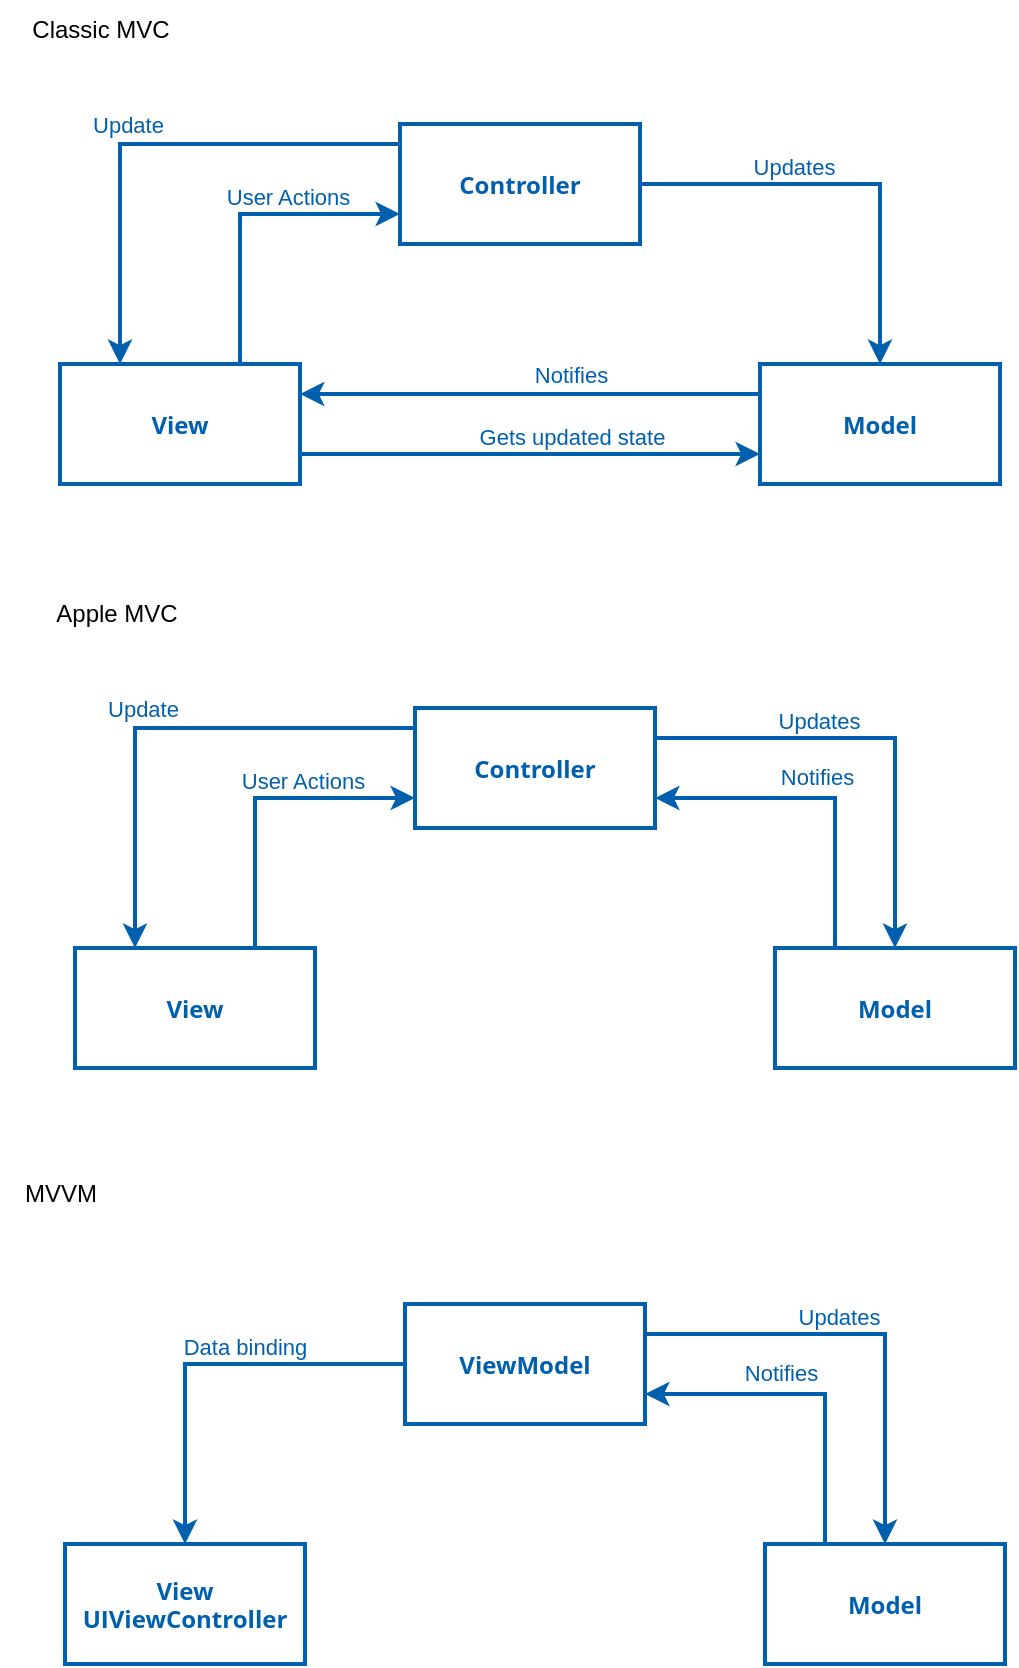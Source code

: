 <mxfile version="22.0.3" type="device">
  <diagram name="Page-1" id="Rsnn_ZEz_QR4m3hk7b2z">
    <mxGraphModel dx="1085" dy="993" grid="1" gridSize="10" guides="1" tooltips="1" connect="1" arrows="1" fold="1" page="1" pageScale="1" pageWidth="827" pageHeight="1169" math="0" shadow="0">
      <root>
        <mxCell id="0" />
        <mxCell id="1" parent="0" />
        <mxCell id="ZOrwr1EnmbZ73qofRrRA-3" value="" style="edgeStyle=orthogonalEdgeStyle;rounded=0;orthogonalLoop=1;jettySize=auto;entryX=0.25;entryY=0;entryDx=0;entryDy=0;fontColor=#0060ad;strokeColor=#0060ad;strokeWidth=2;fontStyle=1;align=center;labelPosition=center;verticalLabelPosition=middle;verticalAlign=middle;" parent="1" source="ZOrwr1EnmbZ73qofRrRA-1" target="ZOrwr1EnmbZ73qofRrRA-2" edge="1">
          <mxGeometry relative="1" as="geometry">
            <Array as="points">
              <mxPoint x="280" y="90" />
            </Array>
          </mxGeometry>
        </mxCell>
        <mxCell id="ZOrwr1EnmbZ73qofRrRA-10" value="Update" style="edgeLabel;align=center;verticalAlign=bottom;resizable=0;points=[];fontColor=#0060AD;horizontal=1;labelPosition=center;verticalLabelPosition=middle;" parent="ZOrwr1EnmbZ73qofRrRA-3" vertex="1" connectable="0">
          <mxGeometry x="0.088" y="-1" relative="1" as="geometry">
            <mxPoint as="offset" />
          </mxGeometry>
        </mxCell>
        <mxCell id="ZOrwr1EnmbZ73qofRrRA-12" value="" style="edgeStyle=orthogonalEdgeStyle;rounded=0;orthogonalLoop=1;jettySize=auto;entryX=0.5;entryY=0;entryDx=0;entryDy=0;fontColor=#0060AD;fontStyle=1;strokeWidth=2;strokeColor=#0060AD;" parent="1" source="ZOrwr1EnmbZ73qofRrRA-1" target="ZOrwr1EnmbZ73qofRrRA-9" edge="1">
          <mxGeometry relative="1" as="geometry" />
        </mxCell>
        <mxCell id="ZOrwr1EnmbZ73qofRrRA-20" value="Updates" style="edgeLabel;align=center;verticalAlign=bottom;resizable=0;points=[];fontColor=#0060AD;horizontal=1;labelPosition=center;verticalLabelPosition=middle;" parent="ZOrwr1EnmbZ73qofRrRA-12" vertex="1" connectable="0">
          <mxGeometry x="-0.269" relative="1" as="geometry">
            <mxPoint as="offset" />
          </mxGeometry>
        </mxCell>
        <mxCell id="ZOrwr1EnmbZ73qofRrRA-1" value="Controller" style="rounded=0;fillColor=none;fontFamily=Open Sans;fontColor=#0060ad;strokeColor=#0060ad;strokeWidth=2;fontStyle=1" parent="1" vertex="1">
          <mxGeometry x="420" y="80" width="120" height="60" as="geometry" />
        </mxCell>
        <mxCell id="ZOrwr1EnmbZ73qofRrRA-11" value="" style="edgeStyle=orthogonalEdgeStyle;rounded=0;orthogonalLoop=1;jettySize=auto;exitX=0.75;exitY=0;exitDx=0;exitDy=0;entryX=0;entryY=0.75;entryDx=0;entryDy=0;fontColor=#0060AD;fontStyle=1;strokeWidth=2;strokeColor=#0060AD;" parent="1" source="ZOrwr1EnmbZ73qofRrRA-2" target="ZOrwr1EnmbZ73qofRrRA-1" edge="1">
          <mxGeometry relative="1" as="geometry" />
        </mxCell>
        <mxCell id="ZOrwr1EnmbZ73qofRrRA-17" value="User Actions" style="edgeLabel;align=center;verticalAlign=bottom;resizable=0;points=[];fontColor=#0060AD;horizontal=1;labelPosition=center;verticalLabelPosition=middle;spacingBottom=4;" parent="ZOrwr1EnmbZ73qofRrRA-11" vertex="1" connectable="0">
          <mxGeometry x="0.277" y="-3" relative="1" as="geometry">
            <mxPoint y="1" as="offset" />
          </mxGeometry>
        </mxCell>
        <mxCell id="ZOrwr1EnmbZ73qofRrRA-14" value="" style="edgeStyle=orthogonalEdgeStyle;rounded=0;orthogonalLoop=1;jettySize=auto;exitX=1;exitY=0.75;exitDx=0;exitDy=0;entryX=0;entryY=0.75;entryDx=0;entryDy=0;fontColor=#0060AD;fontStyle=1;strokeWidth=2;strokeColor=#0060AD;" parent="1" source="ZOrwr1EnmbZ73qofRrRA-2" target="ZOrwr1EnmbZ73qofRrRA-9" edge="1">
          <mxGeometry relative="1" as="geometry" />
        </mxCell>
        <mxCell id="ZOrwr1EnmbZ73qofRrRA-19" value="Gets updated state" style="edgeLabel;align=center;verticalAlign=bottom;resizable=0;points=[];fontColor=#0060AD;horizontal=1;labelPosition=center;verticalLabelPosition=middle;" parent="ZOrwr1EnmbZ73qofRrRA-14" vertex="1" connectable="0">
          <mxGeometry x="0.183" relative="1" as="geometry">
            <mxPoint as="offset" />
          </mxGeometry>
        </mxCell>
        <mxCell id="ZOrwr1EnmbZ73qofRrRA-2" value="View" style="rounded=0;fontFamily=Open Sans;fillColor=none;fontColor=#0060ad;strokeColor=#0060ad;strokeWidth=2;fontStyle=1;" parent="1" vertex="1">
          <mxGeometry x="250" y="200" width="120" height="60" as="geometry" />
        </mxCell>
        <mxCell id="ZOrwr1EnmbZ73qofRrRA-13" value="" style="edgeStyle=orthogonalEdgeStyle;rounded=0;orthogonalLoop=1;jettySize=auto;exitX=0;exitY=0.25;exitDx=0;exitDy=0;entryX=1;entryY=0.25;entryDx=0;entryDy=0;fontColor=#0060AD;fontStyle=1;strokeColor=#0060AD;strokeWidth=2;" parent="1" source="ZOrwr1EnmbZ73qofRrRA-9" target="ZOrwr1EnmbZ73qofRrRA-2" edge="1">
          <mxGeometry relative="1" as="geometry" />
        </mxCell>
        <mxCell id="ZOrwr1EnmbZ73qofRrRA-18" value="Notifies" style="edgeLabel;align=center;verticalAlign=bottom;resizable=0;points=[];fontColor=#0060AD;horizontal=1;labelPosition=center;verticalLabelPosition=middle;" parent="ZOrwr1EnmbZ73qofRrRA-13" vertex="1" connectable="0">
          <mxGeometry x="-0.178" y="-1" relative="1" as="geometry">
            <mxPoint as="offset" />
          </mxGeometry>
        </mxCell>
        <mxCell id="ZOrwr1EnmbZ73qofRrRA-9" value="Model" style="rounded=0;fontFamily=Open Sans;fillColor=none;fontColor=#0060ad;strokeColor=#0060ad;strokeWidth=2;fontStyle=1;" parent="1" vertex="1">
          <mxGeometry x="600" y="200" width="120" height="60" as="geometry" />
        </mxCell>
        <mxCell id="ZOrwr1EnmbZ73qofRrRA-16" value="Classic MVC" style="text;html=1;align=center;verticalAlign=middle;resizable=0;points=[];autosize=1;strokeColor=none;fillColor=none;" parent="1" vertex="1">
          <mxGeometry x="225" y="18" width="90" height="30" as="geometry" />
        </mxCell>
        <mxCell id="ZOrwr1EnmbZ73qofRrRA-21" value="" style="edgeStyle=orthogonalEdgeStyle;rounded=0;orthogonalLoop=1;jettySize=auto;entryX=0.25;entryY=0;entryDx=0;entryDy=0;fontColor=#0060ad;strokeColor=#0060ad;strokeWidth=2;fontStyle=1;align=center;labelPosition=center;verticalLabelPosition=middle;verticalAlign=middle;" parent="1" source="ZOrwr1EnmbZ73qofRrRA-25" target="ZOrwr1EnmbZ73qofRrRA-30" edge="1">
          <mxGeometry relative="1" as="geometry">
            <Array as="points">
              <mxPoint x="287.5" y="382" />
            </Array>
          </mxGeometry>
        </mxCell>
        <mxCell id="ZOrwr1EnmbZ73qofRrRA-22" value="Update" style="edgeLabel;align=center;verticalAlign=bottom;resizable=0;points=[];fontColor=#0060AD;horizontal=1;labelPosition=center;verticalLabelPosition=middle;" parent="ZOrwr1EnmbZ73qofRrRA-21" vertex="1" connectable="0">
          <mxGeometry x="0.088" y="-1" relative="1" as="geometry">
            <mxPoint as="offset" />
          </mxGeometry>
        </mxCell>
        <mxCell id="ZOrwr1EnmbZ73qofRrRA-23" value="" style="edgeStyle=orthogonalEdgeStyle;rounded=0;orthogonalLoop=1;jettySize=auto;entryX=0.5;entryY=0;entryDx=0;entryDy=0;fontColor=#0060AD;fontStyle=1;strokeWidth=2;strokeColor=#0060AD;exitX=1;exitY=0.25;exitDx=0;exitDy=0;" parent="1" source="ZOrwr1EnmbZ73qofRrRA-25" target="ZOrwr1EnmbZ73qofRrRA-33" edge="1">
          <mxGeometry relative="1" as="geometry" />
        </mxCell>
        <mxCell id="ZOrwr1EnmbZ73qofRrRA-24" value="Updates" style="edgeLabel;align=center;verticalAlign=bottom;resizable=0;points=[];fontColor=#0060AD;horizontal=1;labelPosition=center;verticalLabelPosition=middle;" parent="ZOrwr1EnmbZ73qofRrRA-23" vertex="1" connectable="0">
          <mxGeometry x="-0.269" relative="1" as="geometry">
            <mxPoint as="offset" />
          </mxGeometry>
        </mxCell>
        <mxCell id="ZOrwr1EnmbZ73qofRrRA-25" value="Controller" style="rounded=0;fillColor=none;fontFamily=Open Sans;fontColor=#0060ad;strokeColor=#0060ad;strokeWidth=2;fontStyle=1" parent="1" vertex="1">
          <mxGeometry x="427.5" y="372" width="120" height="60" as="geometry" />
        </mxCell>
        <mxCell id="ZOrwr1EnmbZ73qofRrRA-26" value="" style="edgeStyle=orthogonalEdgeStyle;rounded=0;orthogonalLoop=1;jettySize=auto;exitX=0.75;exitY=0;exitDx=0;exitDy=0;entryX=0;entryY=0.75;entryDx=0;entryDy=0;fontColor=#0060AD;fontStyle=1;strokeWidth=2;strokeColor=#0060AD;" parent="1" source="ZOrwr1EnmbZ73qofRrRA-30" target="ZOrwr1EnmbZ73qofRrRA-25" edge="1">
          <mxGeometry relative="1" as="geometry" />
        </mxCell>
        <mxCell id="ZOrwr1EnmbZ73qofRrRA-27" value="User Actions" style="edgeLabel;align=center;verticalAlign=bottom;resizable=0;points=[];fontColor=#0060AD;horizontal=1;labelPosition=center;verticalLabelPosition=middle;spacingBottom=4;" parent="ZOrwr1EnmbZ73qofRrRA-26" vertex="1" connectable="0">
          <mxGeometry x="0.277" y="-3" relative="1" as="geometry">
            <mxPoint y="1" as="offset" />
          </mxGeometry>
        </mxCell>
        <mxCell id="ZOrwr1EnmbZ73qofRrRA-30" value="View" style="rounded=0;fontFamily=Open Sans;fillColor=none;fontColor=#0060ad;strokeColor=#0060ad;strokeWidth=2;fontStyle=1;" parent="1" vertex="1">
          <mxGeometry x="257.5" y="492" width="120" height="60" as="geometry" />
        </mxCell>
        <mxCell id="ZOrwr1EnmbZ73qofRrRA-31" value="" style="edgeStyle=orthogonalEdgeStyle;rounded=0;orthogonalLoop=1;jettySize=auto;exitX=0.25;exitY=0;exitDx=0;exitDy=0;entryX=1;entryY=0.75;entryDx=0;entryDy=0;fontColor=#0060AD;fontStyle=1;strokeColor=#0060AD;strokeWidth=2;" parent="1" source="ZOrwr1EnmbZ73qofRrRA-33" target="ZOrwr1EnmbZ73qofRrRA-25" edge="1">
          <mxGeometry relative="1" as="geometry" />
        </mxCell>
        <mxCell id="ZOrwr1EnmbZ73qofRrRA-32" value="Notifies" style="edgeLabel;align=center;verticalAlign=bottom;resizable=0;points=[];fontColor=#0060AD;horizontal=1;labelPosition=center;verticalLabelPosition=middle;spacingBottom=9;spacingLeft=-20;" parent="ZOrwr1EnmbZ73qofRrRA-31" vertex="1" connectable="0">
          <mxGeometry x="-0.178" y="-1" relative="1" as="geometry">
            <mxPoint as="offset" />
          </mxGeometry>
        </mxCell>
        <mxCell id="ZOrwr1EnmbZ73qofRrRA-33" value="Model" style="rounded=0;fontFamily=Open Sans;fillColor=none;fontColor=#0060ad;strokeColor=#0060ad;strokeWidth=2;fontStyle=1;" parent="1" vertex="1">
          <mxGeometry x="607.5" y="492" width="120" height="60" as="geometry" />
        </mxCell>
        <mxCell id="ZOrwr1EnmbZ73qofRrRA-34" value="Apple MVC" style="text;html=1;align=center;verticalAlign=middle;resizable=0;points=[];autosize=1;strokeColor=none;fillColor=none;" parent="1" vertex="1">
          <mxGeometry x="237.5" y="310" width="80" height="30" as="geometry" />
        </mxCell>
        <mxCell id="s8HSCA681le5WauZLWH6-1" value="" style="edgeStyle=orthogonalEdgeStyle;rounded=0;orthogonalLoop=1;jettySize=auto;entryX=0.5;entryY=0;entryDx=0;entryDy=0;fontColor=#0060ad;strokeColor=#0060ad;strokeWidth=2;fontStyle=1;align=center;labelPosition=center;verticalLabelPosition=middle;verticalAlign=middle;" edge="1" parent="1" source="s8HSCA681le5WauZLWH6-5" target="s8HSCA681le5WauZLWH6-8">
          <mxGeometry relative="1" as="geometry">
            <Array as="points">
              <mxPoint x="313" y="700" />
            </Array>
          </mxGeometry>
        </mxCell>
        <mxCell id="s8HSCA681le5WauZLWH6-2" value="Data binding" style="edgeLabel;align=center;verticalAlign=bottom;resizable=0;points=[];fontColor=#0060AD;horizontal=1;labelPosition=center;verticalLabelPosition=middle;" vertex="1" connectable="0" parent="s8HSCA681le5WauZLWH6-1">
          <mxGeometry x="0.088" y="-1" relative="1" as="geometry">
            <mxPoint x="29" y="1" as="offset" />
          </mxGeometry>
        </mxCell>
        <mxCell id="s8HSCA681le5WauZLWH6-3" value="" style="edgeStyle=orthogonalEdgeStyle;rounded=0;orthogonalLoop=1;jettySize=auto;entryX=0.5;entryY=0;entryDx=0;entryDy=0;fontColor=#0060AD;fontStyle=1;strokeWidth=2;strokeColor=#0060AD;exitX=1;exitY=0.25;exitDx=0;exitDy=0;" edge="1" parent="1" source="s8HSCA681le5WauZLWH6-5" target="s8HSCA681le5WauZLWH6-11">
          <mxGeometry relative="1" as="geometry" />
        </mxCell>
        <mxCell id="s8HSCA681le5WauZLWH6-4" value="Updates" style="edgeLabel;align=center;verticalAlign=bottom;resizable=0;points=[];fontColor=#0060AD;horizontal=1;labelPosition=center;verticalLabelPosition=middle;" vertex="1" connectable="0" parent="s8HSCA681le5WauZLWH6-3">
          <mxGeometry x="-0.269" relative="1" as="geometry">
            <mxPoint x="15" as="offset" />
          </mxGeometry>
        </mxCell>
        <mxCell id="s8HSCA681le5WauZLWH6-5" value="ViewModel" style="rounded=0;fillColor=none;fontFamily=Open Sans;fontColor=#0060ad;strokeColor=#0060ad;strokeWidth=2;fontStyle=1" vertex="1" parent="1">
          <mxGeometry x="422.5" y="670" width="120" height="60" as="geometry" />
        </mxCell>
        <mxCell id="s8HSCA681le5WauZLWH6-8" value="View&#xa;UIViewController" style="rounded=0;fontFamily=Open Sans;fillColor=none;fontColor=#0060ad;strokeColor=#0060ad;strokeWidth=2;fontStyle=1;" vertex="1" parent="1">
          <mxGeometry x="252.5" y="790" width="120" height="60" as="geometry" />
        </mxCell>
        <mxCell id="s8HSCA681le5WauZLWH6-9" value="" style="edgeStyle=orthogonalEdgeStyle;rounded=0;orthogonalLoop=1;jettySize=auto;exitX=0.25;exitY=0;exitDx=0;exitDy=0;entryX=1;entryY=0.75;entryDx=0;entryDy=0;fontColor=#0060AD;fontStyle=1;strokeColor=#0060AD;strokeWidth=2;" edge="1" parent="1" source="s8HSCA681le5WauZLWH6-11" target="s8HSCA681le5WauZLWH6-5">
          <mxGeometry relative="1" as="geometry" />
        </mxCell>
        <mxCell id="s8HSCA681le5WauZLWH6-10" value="Notifies" style="edgeLabel;align=center;verticalAlign=bottom;resizable=0;points=[];fontColor=#0060AD;horizontal=1;labelPosition=center;verticalLabelPosition=middle;spacingBottom=9;spacingLeft=-20;" vertex="1" connectable="0" parent="s8HSCA681le5WauZLWH6-9">
          <mxGeometry x="-0.178" y="-1" relative="1" as="geometry">
            <mxPoint x="-13" as="offset" />
          </mxGeometry>
        </mxCell>
        <mxCell id="s8HSCA681le5WauZLWH6-11" value="Model" style="rounded=0;fontFamily=Open Sans;fillColor=none;fontColor=#0060ad;strokeColor=#0060ad;strokeWidth=2;fontStyle=1;" vertex="1" parent="1">
          <mxGeometry x="602.5" y="790" width="120" height="60" as="geometry" />
        </mxCell>
        <mxCell id="s8HSCA681le5WauZLWH6-12" value="MVVM" style="text;html=1;align=center;verticalAlign=middle;resizable=0;points=[];autosize=1;strokeColor=none;fillColor=none;" vertex="1" parent="1">
          <mxGeometry x="220" y="600" width="60" height="30" as="geometry" />
        </mxCell>
      </root>
    </mxGraphModel>
  </diagram>
</mxfile>
